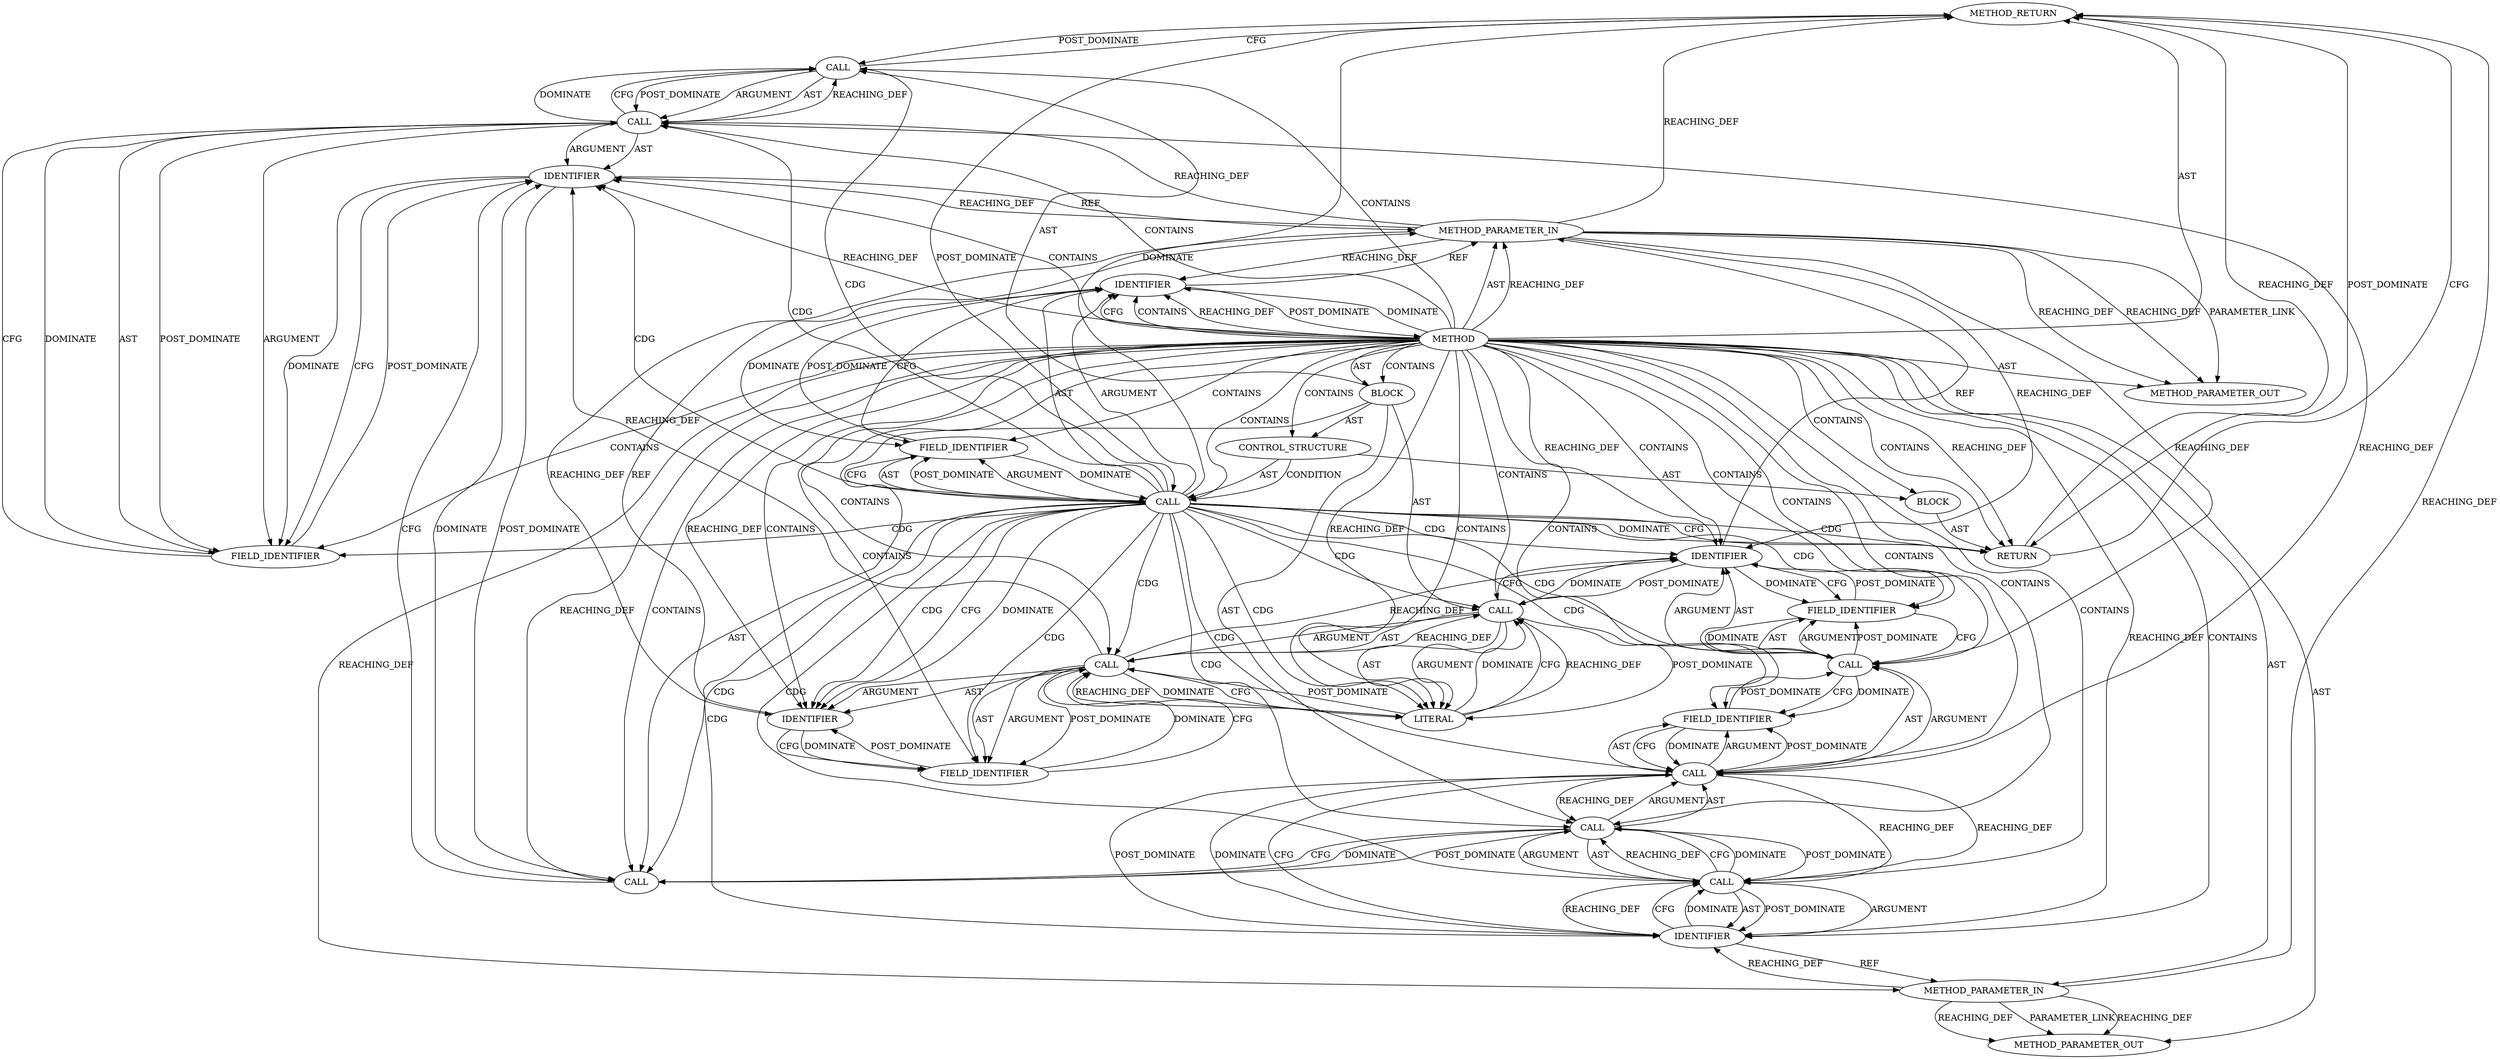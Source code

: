 digraph {
  8397 [label=METHOD_RETURN ORDER=4 CODE="RET" COLUMN_NUMBER=1 LINE_NUMBER=15 TYPE_FULL_NAME="void" EVALUATION_STRATEGY="BY_VALUE"]
  8373 [label=CONTROL_STRUCTURE CONTROL_STRUCTURE_TYPE="IF" ORDER=1 PARSER_TYPE_NAME="CASTIfStatement" ARGUMENT_INDEX=-1 CODE="if (strp->stopped)" COLUMN_NUMBER=2 LINE_NUMBER=17]
  8393 [label=CALL ORDER=5 ARGUMENT_INDEX=-1 CODE="sk_error_report(strp->sk)" COLUMN_NUMBER=2 METHOD_FULL_NAME="sk_error_report" LINE_NUMBER=26 TYPE_FULL_NAME="<empty>" DISPATCH_TYPE="STATIC_DISPATCH" SIGNATURE="" NAME="sk_error_report"]
  8379 [label=CALL ORDER=2 ARGUMENT_INDEX=-1 CODE="strp->stopped = 1" COLUMN_NUMBER=2 METHOD_FULL_NAME="<operator>.assignment" LINE_NUMBER=20 TYPE_FULL_NAME="<empty>" DISPATCH_TYPE="STATIC_DISPATCH" SIGNATURE="" NAME="<operator>.assignment"]
  8377 [label=BLOCK ORDER=2 ARGUMENT_INDEX=-1 CODE="<empty>" COLUMN_NUMBER=3 LINE_NUMBER=18 TYPE_FULL_NAME="void"]
  8380 [label=CALL ORDER=1 ARGUMENT_INDEX=1 CODE="strp->stopped" COLUMN_NUMBER=2 METHOD_FULL_NAME="<operator>.indirectFieldAccess" LINE_NUMBER=20 TYPE_FULL_NAME="<empty>" DISPATCH_TYPE="STATIC_DISPATCH" SIGNATURE="" NAME="<operator>.indirectFieldAccess"]
  8374 [label=CALL ORDER=1 ARGUMENT_INDEX=-1 CODE="strp->stopped" COLUMN_NUMBER=6 METHOD_FULL_NAME="<operator>.indirectFieldAccess" LINE_NUMBER=17 TYPE_FULL_NAME="<empty>" DISPATCH_TYPE="STATIC_DISPATCH" SIGNATURE="" NAME="<operator>.indirectFieldAccess"]
  8389 [label=FIELD_IDENTIFIER ORDER=2 ARGUMENT_INDEX=2 CODE="sk_err" COLUMN_NUMBER=13 LINE_NUMBER=23 CANONICAL_NAME="sk_err"]
  8394 [label=CALL ORDER=1 ARGUMENT_INDEX=1 CODE="strp->sk" COLUMN_NUMBER=18 METHOD_FULL_NAME="<operator>.indirectFieldAccess" LINE_NUMBER=26 TYPE_FULL_NAME="<empty>" DISPATCH_TYPE="STATIC_DISPATCH" SIGNATURE="" NAME="<operator>.indirectFieldAccess"]
  21503 [label=METHOD_PARAMETER_OUT ORDER=2 CODE="int err" IS_VARIADIC=false COLUMN_NUMBER=61 LINE_NUMBER=15 TYPE_FULL_NAME="int" EVALUATION_STRATEGY="BY_VALUE" INDEX=2 NAME="err"]
  8396 [label=FIELD_IDENTIFIER ORDER=2 ARGUMENT_INDEX=2 CODE="sk" COLUMN_NUMBER=18 LINE_NUMBER=26 CANONICAL_NAME="sk"]
  8382 [label=FIELD_IDENTIFIER ORDER=2 ARGUMENT_INDEX=2 CODE="stopped" COLUMN_NUMBER=2 LINE_NUMBER=20 CANONICAL_NAME="stopped"]
  8391 [label=IDENTIFIER ORDER=1 ARGUMENT_INDEX=1 CODE="err" COLUMN_NUMBER=32 LINE_NUMBER=23 TYPE_FULL_NAME="int" NAME="err"]
  8378 [label=RETURN ORDER=1 ARGUMENT_INDEX=1 CODE="return;" COLUMN_NUMBER=3 LINE_NUMBER=18]
  8383 [label=LITERAL ORDER=2 ARGUMENT_INDEX=2 CODE="1" COLUMN_NUMBER=18 LINE_NUMBER=20 TYPE_FULL_NAME="int"]
  8376 [label=FIELD_IDENTIFIER ORDER=2 ARGUMENT_INDEX=2 CODE="stopped" COLUMN_NUMBER=6 LINE_NUMBER=17 CANONICAL_NAME="stopped"]
  8370 [label=METHOD_PARAMETER_IN ORDER=1 CODE="struct tls_strparser *strp" IS_VARIADIC=false COLUMN_NUMBER=33 LINE_NUMBER=15 TYPE_FULL_NAME="tls_strparser*" EVALUATION_STRATEGY="BY_VALUE" INDEX=1 NAME="strp"]
  8371 [label=METHOD_PARAMETER_IN ORDER=2 CODE="int err" IS_VARIADIC=false COLUMN_NUMBER=61 LINE_NUMBER=15 TYPE_FULL_NAME="int" EVALUATION_STRATEGY="BY_VALUE" INDEX=2 NAME="err"]
  8392 [label=CALL ORDER=4 ARGUMENT_INDEX=-1 CODE="smp_wmb()" COLUMN_NUMBER=2 METHOD_FULL_NAME="smp_wmb" LINE_NUMBER=25 TYPE_FULL_NAME="<empty>" DISPATCH_TYPE="STATIC_DISPATCH" SIGNATURE="" NAME="smp_wmb"]
  21502 [label=METHOD_PARAMETER_OUT ORDER=1 CODE="struct tls_strparser *strp" IS_VARIADIC=false COLUMN_NUMBER=33 LINE_NUMBER=15 TYPE_FULL_NAME="tls_strparser*" EVALUATION_STRATEGY="BY_VALUE" INDEX=1 NAME="strp"]
  8385 [label=CALL ORDER=1 ARGUMENT_INDEX=1 CODE="strp->sk->sk_err" COLUMN_NUMBER=13 METHOD_FULL_NAME="<operator>.indirectFieldAccess" LINE_NUMBER=23 TYPE_FULL_NAME="<empty>" DISPATCH_TYPE="STATIC_DISPATCH" SIGNATURE="" NAME="<operator>.indirectFieldAccess"]
  8386 [label=CALL ORDER=1 ARGUMENT_INDEX=1 CODE="strp->sk" COLUMN_NUMBER=13 METHOD_FULL_NAME="<operator>.indirectFieldAccess" LINE_NUMBER=23 TYPE_FULL_NAME="<empty>" DISPATCH_TYPE="STATIC_DISPATCH" SIGNATURE="" NAME="<operator>.indirectFieldAccess"]
  8381 [label=IDENTIFIER ORDER=1 ARGUMENT_INDEX=1 CODE="strp" COLUMN_NUMBER=2 LINE_NUMBER=20 TYPE_FULL_NAME="tls_strparser*" NAME="strp"]
  8388 [label=FIELD_IDENTIFIER ORDER=2 ARGUMENT_INDEX=2 CODE="sk" COLUMN_NUMBER=13 LINE_NUMBER=23 CANONICAL_NAME="sk"]
  8375 [label=IDENTIFIER ORDER=1 ARGUMENT_INDEX=1 CODE="strp" COLUMN_NUMBER=6 LINE_NUMBER=17 TYPE_FULL_NAME="tls_strparser*" NAME="strp"]
  8390 [label=CALL ORDER=2 ARGUMENT_INDEX=2 CODE="-err" COLUMN_NUMBER=31 METHOD_FULL_NAME="<operator>.minus" LINE_NUMBER=23 TYPE_FULL_NAME="<empty>" DISPATCH_TYPE="STATIC_DISPATCH" SIGNATURE="" NAME="<operator>.minus"]
  8395 [label=IDENTIFIER ORDER=1 ARGUMENT_INDEX=1 CODE="strp" COLUMN_NUMBER=18 LINE_NUMBER=26 TYPE_FULL_NAME="tls_strparser*" NAME="strp"]
  8369 [label=METHOD COLUMN_NUMBER=1 LINE_NUMBER=15 COLUMN_NUMBER_END=1 IS_EXTERNAL=false SIGNATURE="void tls_strp_abort_strp (tls_strparser*,int)" NAME="tls_strp_abort_strp" AST_PARENT_TYPE="TYPE_DECL" AST_PARENT_FULL_NAME="tls_strp.c:<global>" ORDER=3 CODE="static void tls_strp_abort_strp(struct tls_strparser *strp, int err)
{
	if (strp->stopped)
		return;

	strp->stopped = 1;

	/* Report an error on the lower socket */
	WRITE_ONCE(strp->sk->sk_err, -err);
	/* Paired with smp_rmb() in tcp_poll() */
	smp_wmb();
	sk_error_report(strp->sk);
}" FULL_NAME="tls_strp_abort_strp" LINE_NUMBER_END=27 FILENAME="tls_strp.c"]
  8372 [label=BLOCK ORDER=3 ARGUMENT_INDEX=-1 CODE="{
	if (strp->stopped)
		return;

	strp->stopped = 1;

	/* Report an error on the lower socket */
	WRITE_ONCE(strp->sk->sk_err, -err);
	/* Paired with smp_rmb() in tcp_poll() */
	smp_wmb();
	sk_error_report(strp->sk);
}" COLUMN_NUMBER=1 LINE_NUMBER=16 TYPE_FULL_NAME="void"]
  8387 [label=IDENTIFIER ORDER=1 ARGUMENT_INDEX=1 CODE="strp" COLUMN_NUMBER=13 LINE_NUMBER=23 TYPE_FULL_NAME="tls_strparser*" NAME="strp"]
  8384 [label=CALL ORDER=3 ARGUMENT_INDEX=-1 CODE="WRITE_ONCE(strp->sk->sk_err, -err)" COLUMN_NUMBER=2 METHOD_FULL_NAME="WRITE_ONCE" LINE_NUMBER=23 TYPE_FULL_NAME="<empty>" DISPATCH_TYPE="STATIC_DISPATCH" SIGNATURE="" NAME="WRITE_ONCE"]
  8395 -> 8396 [label=DOMINATE ]
  8383 -> 8379 [label=DOMINATE ]
  8376 -> 8374 [label=CFG ]
  8369 -> 8376 [label=CONTAINS ]
  8392 -> 8395 [label=CFG ]
  8369 -> 8373 [label=CONTAINS ]
  8369 -> 8371 [label=REACHING_DEF VARIABLE=""]
  8380 -> 8382 [label=AST ]
  8394 -> 8393 [label=REACHING_DEF VARIABLE="strp->sk"]
  8371 -> 21503 [label=PARAMETER_LINK ]
  8379 -> 8383 [label=POST_DOMINATE ]
  8391 -> 8390 [label=REACHING_DEF VARIABLE="err"]
  8373 -> 8377 [label=AST ]
  8374 -> 8376 [label=AST ]
  8394 -> 8396 [label=AST ]
  8381 -> 8370 [label=REF ]
  8379 -> 8383 [label=AST ]
  8376 -> 8374 [label=DOMINATE ]
  8388 -> 8387 [label=POST_DOMINATE ]
  8378 -> 8397 [label=CFG ]
  8371 -> 8397 [label=REACHING_DEF VARIABLE="err"]
  8395 -> 8370 [label=REF ]
  8369 -> 8395 [label=CONTAINS ]
  8394 -> 8393 [label=DOMINATE ]
  8385 -> 8386 [label=AST ]
  8369 -> 8379 [label=CONTAINS ]
  8369 -> 8383 [label=CONTAINS ]
  8394 -> 8396 [label=ARGUMENT ]
  8374 -> 8381 [label=CFG ]
  8374 -> 8378 [label=CDG ]
  8384 -> 8390 [label=POST_DOMINATE ]
  8378 -> 8397 [label=REACHING_DEF VARIABLE="<RET>"]
  8377 -> 8378 [label=AST ]
  8369 -> 8396 [label=CONTAINS ]
  8369 -> 8375 [label=DOMINATE ]
  8397 -> 8374 [label=POST_DOMINATE ]
  8369 -> 8386 [label=CONTAINS ]
  8386 -> 8387 [label=ARGUMENT ]
  8369 -> 8372 [label=AST ]
  8374 -> 8376 [label=POST_DOMINATE ]
  8389 -> 8386 [label=POST_DOMINATE ]
  8379 -> 8387 [label=CFG ]
  8382 -> 8380 [label=DOMINATE ]
  8369 -> 8375 [label=CFG ]
  8369 -> 8370 [label=AST ]
  8369 -> 8388 [label=CONTAINS ]
  8370 -> 21502 [label=REACHING_DEF VARIABLE="strp"]
  8370 -> 21502 [label=REACHING_DEF VARIABLE="strp"]
  8380 -> 8382 [label=ARGUMENT ]
  8372 -> 8384 [label=AST ]
  8397 -> 8393 [label=POST_DOMINATE ]
  8369 -> 8375 [label=CONTAINS ]
  8385 -> 8384 [label=REACHING_DEF VARIABLE="strp->sk->sk_err"]
  8387 -> 8388 [label=DOMINATE ]
  8391 -> 8371 [label=REF ]
  8374 -> 8383 [label=CDG ]
  8390 -> 8385 [label=REACHING_DEF VARIABLE="-err"]
  8369 -> 8390 [label=CONTAINS ]
  8374 -> 8375 [label=AST ]
  8383 -> 8380 [label=POST_DOMINATE ]
  8393 -> 8394 [label=POST_DOMINATE ]
  8379 -> 8383 [label=ARGUMENT ]
  8380 -> 8382 [label=POST_DOMINATE ]
  8382 -> 8380 [label=CFG ]
  8384 -> 8385 [label=ARGUMENT ]
  8375 -> 8369 [label=POST_DOMINATE ]
  8369 -> 8382 [label=CONTAINS ]
  8388 -> 8386 [label=CFG ]
  8374 -> 8389 [label=CDG ]
  8391 -> 8385 [label=POST_DOMINATE ]
  8391 -> 8390 [label=CFG ]
  8385 -> 8394 [label=REACHING_DEF VARIABLE="strp->sk->sk_err"]
  8369 -> 8370 [label=REACHING_DEF VARIABLE=""]
  8387 -> 8379 [label=POST_DOMINATE ]
  8379 -> 8380 [label=ARGUMENT ]
  8372 -> 8373 [label=AST ]
  8371 -> 8391 [label=REACHING_DEF VARIABLE="err"]
  8369 -> 8397 [label=AST ]
  8372 -> 8379 [label=AST ]
  8386 -> 8389 [label=CFG ]
  8394 -> 8393 [label=CFG ]
  8375 -> 8376 [label=CFG ]
  8369 -> 8391 [label=CONTAINS ]
  8397 -> 8378 [label=POST_DOMINATE ]
  8380 -> 8379 [label=REACHING_DEF VARIABLE="strp->stopped"]
  8369 -> 8375 [label=REACHING_DEF VARIABLE=""]
  8370 -> 8397 [label=REACHING_DEF VARIABLE="strp"]
  8369 -> 8394 [label=CONTAINS ]
  8372 -> 8393 [label=AST ]
  8369 -> 8381 [label=CONTAINS ]
  8390 -> 8384 [label=REACHING_DEF VARIABLE="-err"]
  8383 -> 8380 [label=REACHING_DEF VARIABLE="1"]
  8393 -> 8397 [label=CFG ]
  8385 -> 8389 [label=ARGUMENT ]
  8374 -> 8387 [label=CDG ]
  8374 -> 8376 [label=ARGUMENT ]
  8369 -> 8371 [label=AST ]
  8374 -> 8392 [label=CDG ]
  8369 -> 8378 [label=CONTAINS ]
  8396 -> 8394 [label=DOMINATE ]
  8393 -> 8394 [label=ARGUMENT ]
  8369 -> 8385 [label=CONTAINS ]
  8381 -> 8382 [label=DOMINATE ]
  8369 -> 8387 [label=REACHING_DEF VARIABLE=""]
  8390 -> 8391 [label=AST ]
  8369 -> 8395 [label=REACHING_DEF VARIABLE=""]
  8371 -> 21503 [label=REACHING_DEF VARIABLE="err"]
  8371 -> 21503 [label=REACHING_DEF VARIABLE="err"]
  8383 -> 8379 [label=CFG ]
  8369 -> 8374 [label=CONTAINS ]
  8370 -> 21502 [label=PARAMETER_LINK ]
  8389 -> 8385 [label=CFG ]
  8395 -> 8396 [label=CFG ]
  8374 -> 8393 [label=CDG ]
  8379 -> 8387 [label=DOMINATE ]
  8380 -> 8383 [label=CFG ]
  8369 -> 8392 [label=REACHING_DEF VARIABLE=""]
  8386 -> 8388 [label=AST ]
  8380 -> 8395 [label=REACHING_DEF VARIABLE="strp->stopped"]
  8386 -> 8389 [label=DOMINATE ]
  8385 -> 8390 [label=REACHING_DEF VARIABLE="strp->sk->sk_err"]
  8384 -> 8385 [label=AST ]
  8374 -> 8382 [label=CDG ]
  8392 -> 8395 [label=DOMINATE ]
  8374 -> 8380 [label=CDG ]
  8385 -> 8391 [label=CFG ]
  8381 -> 8382 [label=CFG ]
  8374 -> 8396 [label=CDG ]
  8376 -> 8375 [label=POST_DOMINATE ]
  8386 -> 8388 [label=ARGUMENT ]
  8391 -> 8390 [label=DOMINATE ]
  8374 -> 8386 [label=CDG ]
  8370 -> 8394 [label=REACHING_DEF VARIABLE="strp"]
  8374 -> 8390 [label=CDG ]
  8374 -> 8379 [label=CDG ]
  8374 -> 8378 [label=DOMINATE ]
  8385 -> 8386 [label=ARGUMENT ]
  8369 -> 8380 [label=CONTAINS ]
  8370 -> 8375 [label=REACHING_DEF VARIABLE="strp"]
  8387 -> 8370 [label=REF ]
  8369 -> 8387 [label=CONTAINS ]
  8380 -> 8383 [label=DOMINATE ]
  8393 -> 8394 [label=AST ]
  8370 -> 8386 [label=REACHING_DEF VARIABLE="strp"]
  8384 -> 8390 [label=ARGUMENT ]
  8383 -> 8379 [label=REACHING_DEF VARIABLE="1"]
  8384 -> 8392 [label=CFG ]
  8374 -> 8395 [label=CDG ]
  8382 -> 8381 [label=POST_DOMINATE ]
  8369 -> 8392 [label=CONTAINS ]
  8390 -> 8384 [label=CFG ]
  8369 -> 8381 [label=REACHING_DEF VARIABLE=""]
  8386 -> 8387 [label=AST ]
  8388 -> 8386 [label=DOMINATE ]
  8392 -> 8384 [label=POST_DOMINATE ]
  8369 -> 8383 [label=REACHING_DEF VARIABLE=""]
  8380 -> 8381 [label=AST ]
  8385 -> 8391 [label=DOMINATE ]
  8369 -> 8391 [label=REACHING_DEF VARIABLE=""]
  8385 -> 8389 [label=POST_DOMINATE ]
  8396 -> 8395 [label=POST_DOMINATE ]
  8394 -> 8395 [label=AST ]
  8373 -> 8374 [label=AST ]
  8374 -> 8381 [label=DOMINATE ]
  8369 -> 8393 [label=CONTAINS ]
  8374 -> 8381 [label=CDG ]
  8374 -> 8378 [label=CFG ]
  8375 -> 8370 [label=REF ]
  8369 -> 21502 [label=AST ]
  8374 -> 8397 [label=DOMINATE ]
  8379 -> 8380 [label=AST ]
  8389 -> 8385 [label=DOMINATE ]
  8374 -> 8385 [label=CDG ]
  8380 -> 8387 [label=REACHING_DEF VARIABLE="strp->stopped"]
  8374 -> 8391 [label=CDG ]
  8394 -> 8396 [label=POST_DOMINATE ]
  8369 -> 8377 [label=CONTAINS ]
  8375 -> 8376 [label=DOMINATE ]
  8372 -> 8392 [label=AST ]
  8374 -> 8388 [label=CDG ]
  8396 -> 8394 [label=CFG ]
  8386 -> 8388 [label=POST_DOMINATE ]
  8369 -> 8378 [label=REACHING_DEF VARIABLE=""]
  8384 -> 8392 [label=DOMINATE ]
  8390 -> 8384 [label=DOMINATE ]
  8370 -> 8381 [label=REACHING_DEF VARIABLE="strp"]
  8385 -> 8389 [label=AST ]
  8394 -> 8395 [label=ARGUMENT ]
  8374 -> 8394 [label=CDG ]
  8387 -> 8388 [label=CFG ]
  8369 -> 8372 [label=CONTAINS ]
  8384 -> 8390 [label=AST ]
  8370 -> 8395 [label=REACHING_DEF VARIABLE="strp"]
  8370 -> 8387 [label=REACHING_DEF VARIABLE="strp"]
  8390 -> 8391 [label=ARGUMENT ]
  8369 -> 8389 [label=CONTAINS ]
  8374 -> 8384 [label=CDG ]
  8380 -> 8381 [label=ARGUMENT ]
  8390 -> 8391 [label=POST_DOMINATE ]
  8395 -> 8392 [label=POST_DOMINATE ]
  8369 -> 8384 [label=CONTAINS ]
  8373 -> 8374 [label=CONDITION ]
  8374 -> 8375 [label=ARGUMENT ]
  8369 -> 21503 [label=AST ]
}
